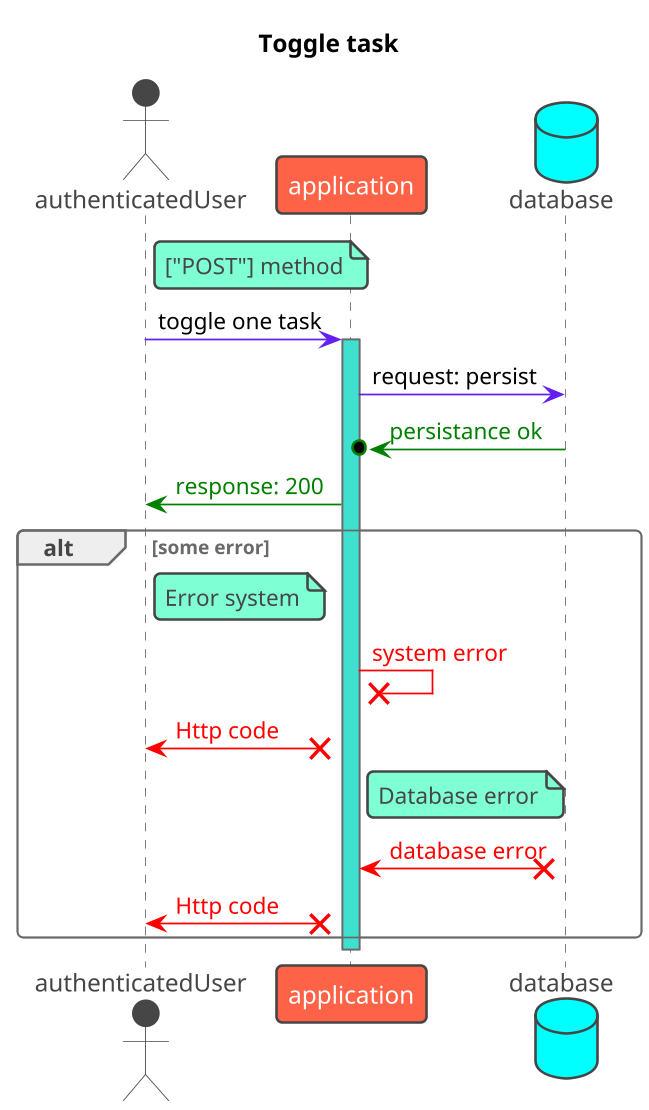 @startuml
!theme vibrant
scale 650 width
TITLE "Toggle task"
skinparam class {
    ArrowColor #631FF2
    BorderColor #DB2790
}

actor authenticatedUser as u
participant  application as a
database database as d

note right of u: ["POST"] method
u -> a: toggle one task
activate a #turquoise
a -> d: request: persist
d -[#green]>o a: <font color=green>persistance ok
a -[#green]> u: <font color=green>response: 200
alt some error

note right of u: Error system
a -[#red]>x a: <font color=red>system error
a x-[#red]> u: <font color=red>Http code

note right of a: Database error
d x-[#red]> a: <font color=red>database error
a x-[#red]> u: <font color=red>Http code
end
deactivate a
@enduml